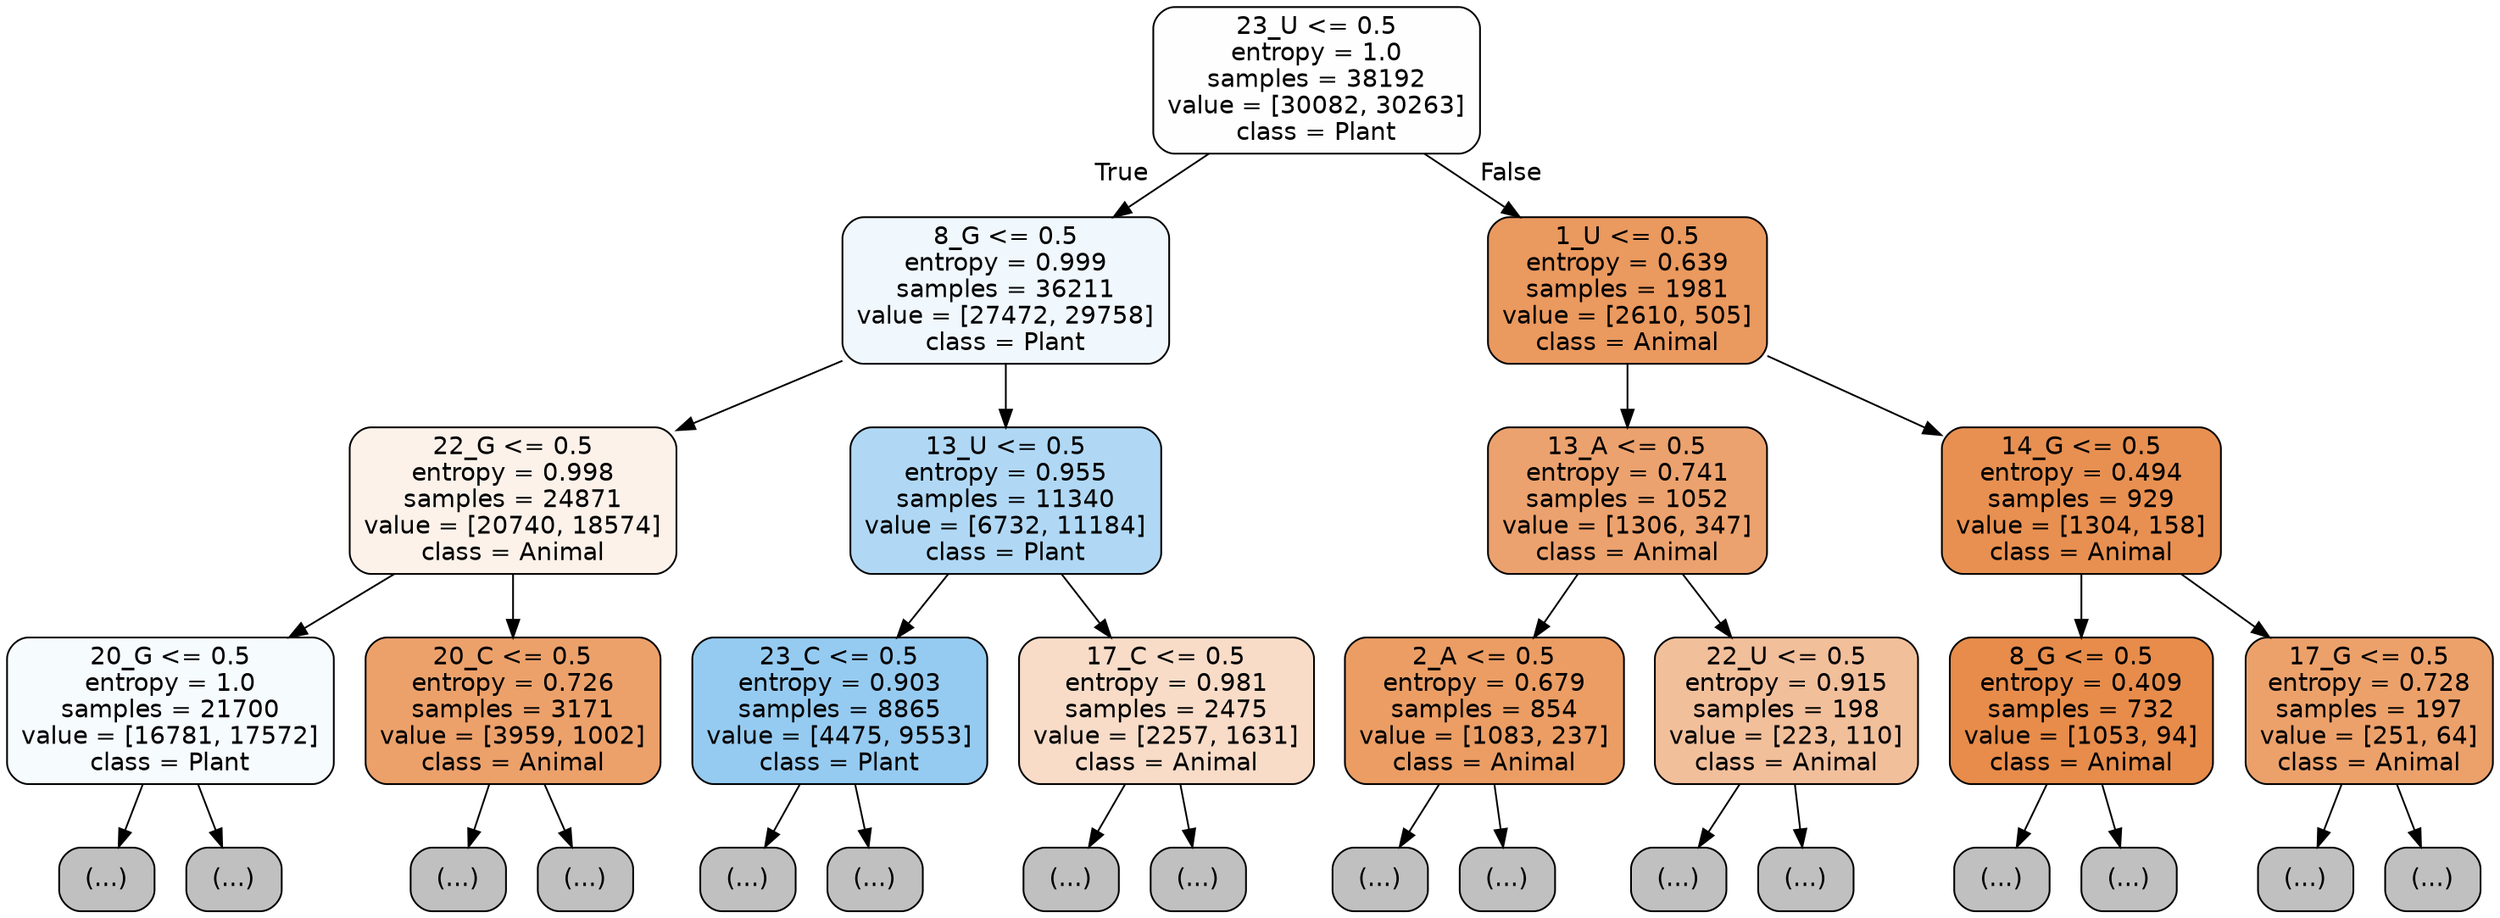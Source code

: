 digraph Tree {
node [shape=box, style="filled, rounded", color="black", fontname="helvetica"] ;
edge [fontname="helvetica"] ;
0 [label="23_U <= 0.5\nentropy = 1.0\nsamples = 38192\nvalue = [30082, 30263]\nclass = Plant", fillcolor="#fefeff"] ;
1 [label="8_G <= 0.5\nentropy = 0.999\nsamples = 36211\nvalue = [27472, 29758]\nclass = Plant", fillcolor="#f0f7fd"] ;
0 -> 1 [labeldistance=2.5, labelangle=45, headlabel="True"] ;
2 [label="22_G <= 0.5\nentropy = 0.998\nsamples = 24871\nvalue = [20740, 18574]\nclass = Animal", fillcolor="#fcf2ea"] ;
1 -> 2 ;
3 [label="20_G <= 0.5\nentropy = 1.0\nsamples = 21700\nvalue = [16781, 17572]\nclass = Plant", fillcolor="#f6fbfe"] ;
2 -> 3 ;
4 [label="(...)", fillcolor="#C0C0C0"] ;
3 -> 4 ;
7693 [label="(...)", fillcolor="#C0C0C0"] ;
3 -> 7693 ;
10194 [label="20_C <= 0.5\nentropy = 0.726\nsamples = 3171\nvalue = [3959, 1002]\nclass = Animal", fillcolor="#eca16b"] ;
2 -> 10194 ;
10195 [label="(...)", fillcolor="#C0C0C0"] ;
10194 -> 10195 ;
11084 [label="(...)", fillcolor="#C0C0C0"] ;
10194 -> 11084 ;
11479 [label="13_U <= 0.5\nentropy = 0.955\nsamples = 11340\nvalue = [6732, 11184]\nclass = Plant", fillcolor="#b0d8f5"] ;
1 -> 11479 ;
11480 [label="23_C <= 0.5\nentropy = 0.903\nsamples = 8865\nvalue = [4475, 9553]\nclass = Plant", fillcolor="#96cbf1"] ;
11479 -> 11480 ;
11481 [label="(...)", fillcolor="#C0C0C0"] ;
11480 -> 11481 ;
14452 [label="(...)", fillcolor="#C0C0C0"] ;
11480 -> 14452 ;
14553 [label="17_C <= 0.5\nentropy = 0.981\nsamples = 2475\nvalue = [2257, 1631]\nclass = Animal", fillcolor="#f8dcc8"] ;
11479 -> 14553 ;
14554 [label="(...)", fillcolor="#C0C0C0"] ;
14553 -> 14554 ;
15509 [label="(...)", fillcolor="#C0C0C0"] ;
14553 -> 15509 ;
15720 [label="1_U <= 0.5\nentropy = 0.639\nsamples = 1981\nvalue = [2610, 505]\nclass = Animal", fillcolor="#ea995f"] ;
0 -> 15720 [labeldistance=2.5, labelangle=-45, headlabel="False"] ;
15721 [label="13_A <= 0.5\nentropy = 0.741\nsamples = 1052\nvalue = [1306, 347]\nclass = Animal", fillcolor="#eca26e"] ;
15720 -> 15721 ;
15722 [label="2_A <= 0.5\nentropy = 0.679\nsamples = 854\nvalue = [1083, 237]\nclass = Animal", fillcolor="#eb9d64"] ;
15721 -> 15722 ;
15723 [label="(...)", fillcolor="#C0C0C0"] ;
15722 -> 15723 ;
15980 [label="(...)", fillcolor="#C0C0C0"] ;
15722 -> 15980 ;
16063 [label="22_U <= 0.5\nentropy = 0.915\nsamples = 198\nvalue = [223, 110]\nclass = Animal", fillcolor="#f2bf9b"] ;
15721 -> 16063 ;
16064 [label="(...)", fillcolor="#C0C0C0"] ;
16063 -> 16064 ;
16147 [label="(...)", fillcolor="#C0C0C0"] ;
16063 -> 16147 ;
16172 [label="14_G <= 0.5\nentropy = 0.494\nsamples = 929\nvalue = [1304, 158]\nclass = Animal", fillcolor="#e89051"] ;
15720 -> 16172 ;
16173 [label="8_G <= 0.5\nentropy = 0.409\nsamples = 732\nvalue = [1053, 94]\nclass = Animal", fillcolor="#e78c4b"] ;
16172 -> 16173 ;
16174 [label="(...)", fillcolor="#C0C0C0"] ;
16173 -> 16174 ;
16315 [label="(...)", fillcolor="#C0C0C0"] ;
16173 -> 16315 ;
16368 [label="17_G <= 0.5\nentropy = 0.728\nsamples = 197\nvalue = [251, 64]\nclass = Animal", fillcolor="#eca16b"] ;
16172 -> 16368 ;
16369 [label="(...)", fillcolor="#C0C0C0"] ;
16368 -> 16369 ;
16422 [label="(...)", fillcolor="#C0C0C0"] ;
16368 -> 16422 ;
}